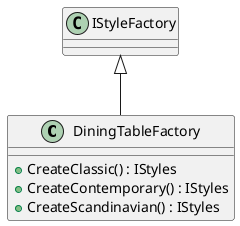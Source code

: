 @startuml
class DiningTableFactory {
    + CreateClassic() : IStyles
    + CreateContemporary() : IStyles
    + CreateScandinavian() : IStyles
}
IStyleFactory <|-- DiningTableFactory
@enduml
